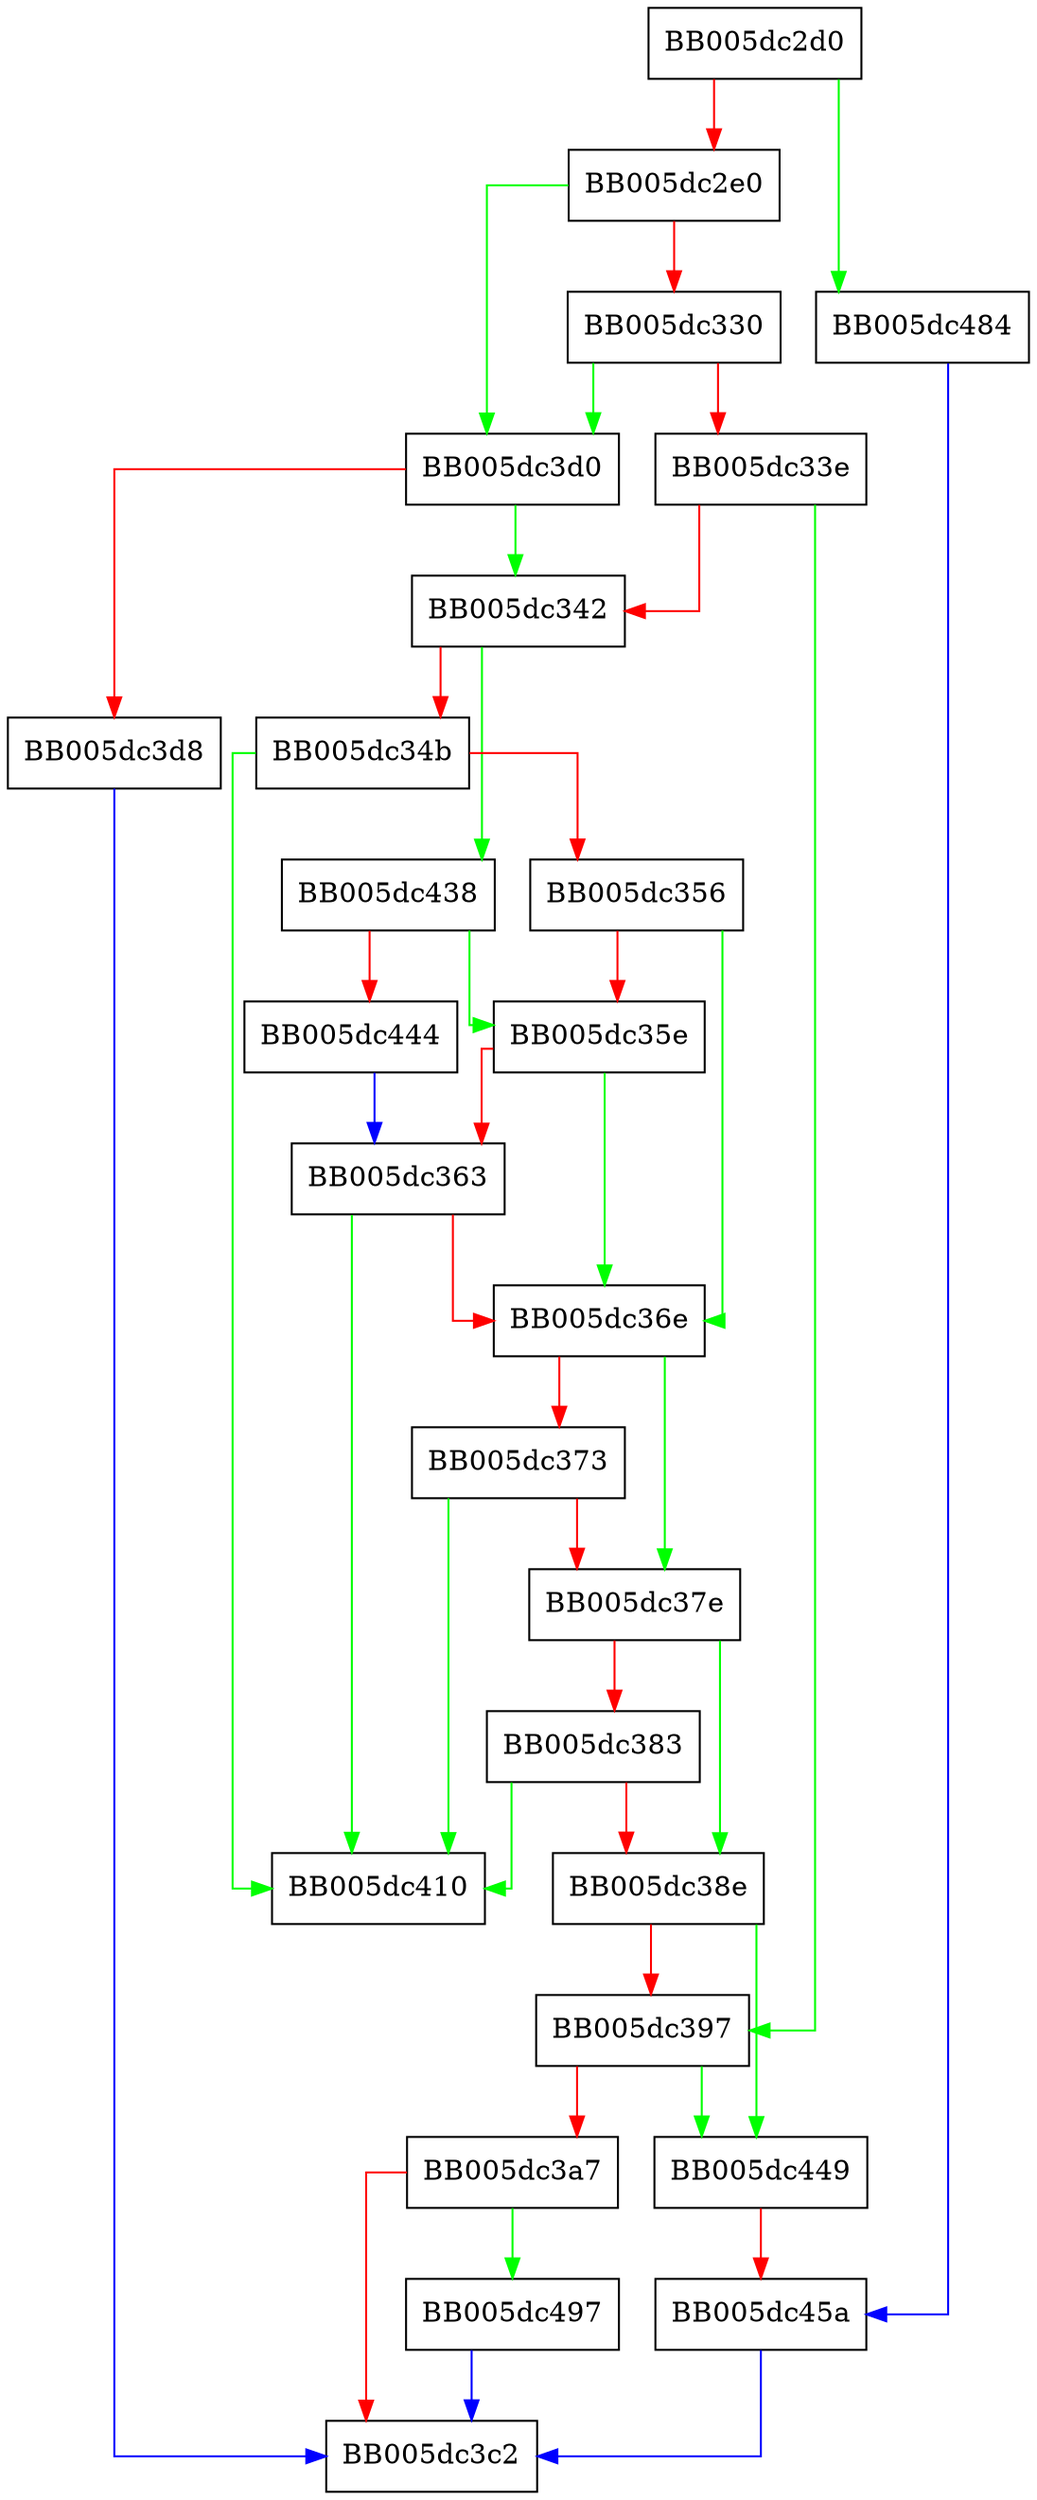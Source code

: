 digraph EVP_PKEY_CTX_get1_id {
  node [shape="box"];
  graph [splines=ortho];
  BB005dc2d0 -> BB005dc484 [color="green"];
  BB005dc2d0 -> BB005dc2e0 [color="red"];
  BB005dc2e0 -> BB005dc3d0 [color="green"];
  BB005dc2e0 -> BB005dc330 [color="red"];
  BB005dc330 -> BB005dc3d0 [color="green"];
  BB005dc330 -> BB005dc33e [color="red"];
  BB005dc33e -> BB005dc397 [color="green"];
  BB005dc33e -> BB005dc342 [color="red"];
  BB005dc342 -> BB005dc438 [color="green"];
  BB005dc342 -> BB005dc34b [color="red"];
  BB005dc34b -> BB005dc410 [color="green"];
  BB005dc34b -> BB005dc356 [color="red"];
  BB005dc356 -> BB005dc36e [color="green"];
  BB005dc356 -> BB005dc35e [color="red"];
  BB005dc35e -> BB005dc36e [color="green"];
  BB005dc35e -> BB005dc363 [color="red"];
  BB005dc363 -> BB005dc410 [color="green"];
  BB005dc363 -> BB005dc36e [color="red"];
  BB005dc36e -> BB005dc37e [color="green"];
  BB005dc36e -> BB005dc373 [color="red"];
  BB005dc373 -> BB005dc410 [color="green"];
  BB005dc373 -> BB005dc37e [color="red"];
  BB005dc37e -> BB005dc38e [color="green"];
  BB005dc37e -> BB005dc383 [color="red"];
  BB005dc383 -> BB005dc410 [color="green"];
  BB005dc383 -> BB005dc38e [color="red"];
  BB005dc38e -> BB005dc449 [color="green"];
  BB005dc38e -> BB005dc397 [color="red"];
  BB005dc397 -> BB005dc449 [color="green"];
  BB005dc397 -> BB005dc3a7 [color="red"];
  BB005dc3a7 -> BB005dc497 [color="green"];
  BB005dc3a7 -> BB005dc3c2 [color="red"];
  BB005dc3d0 -> BB005dc342 [color="green"];
  BB005dc3d0 -> BB005dc3d8 [color="red"];
  BB005dc3d8 -> BB005dc3c2 [color="blue"];
  BB005dc438 -> BB005dc35e [color="green"];
  BB005dc438 -> BB005dc444 [color="red"];
  BB005dc444 -> BB005dc363 [color="blue"];
  BB005dc449 -> BB005dc45a [color="red"];
  BB005dc45a -> BB005dc3c2 [color="blue"];
  BB005dc484 -> BB005dc45a [color="blue"];
  BB005dc497 -> BB005dc3c2 [color="blue"];
}